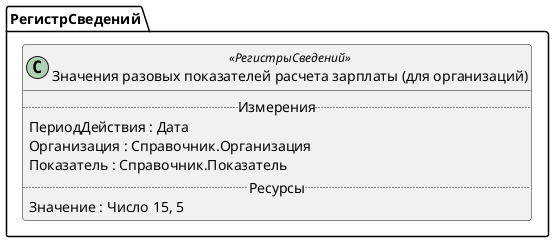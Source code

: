 ﻿@startuml ЗначенияРазовыхПоказателейРасчетаЗарплатыОрганизаций
'!include templates.wsd
'..\include templates.wsd
class РегистрСведений.ЗначенияРазовыхПоказателейРасчетаЗарплатыОрганизаций as "Значения разовых показателей расчета зарплаты (для организаций)" <<РегистрыСведений>>
{
..Измерения..
ПериодДействия : Дата
Организация : Справочник.Организация
Показатель : Справочник.Показатель
..Ресурсы..
Значение : Число 15, 5
}
@enduml
